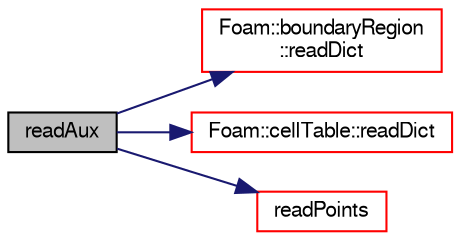 digraph "readAux"
{
  bgcolor="transparent";
  edge [fontname="FreeSans",fontsize="10",labelfontname="FreeSans",labelfontsize="10"];
  node [fontname="FreeSans",fontsize="10",shape=record];
  rankdir="LR";
  Node616 [label="readAux",height=0.2,width=0.4,color="black", fillcolor="grey75", style="filled", fontcolor="black"];
  Node616 -> Node617 [color="midnightblue",fontsize="10",style="solid",fontname="FreeSans"];
  Node617 [label="Foam::boundaryRegion\l::readDict",height=0.2,width=0.4,color="red",URL="$a21338.html#ac54ace7467d79653dee278077fb187b6",tooltip="Read constant/boundaryRegion. "];
  Node616 -> Node933 [color="midnightblue",fontsize="10",style="solid",fontname="FreeSans"];
  Node933 [label="Foam::cellTable::readDict",height=0.2,width=0.4,color="red",URL="$a21342.html#a57e56444a03a71b0673d869fbbf5bcc7",tooltip="Read constant/cellTable. "];
  Node616 -> Node935 [color="midnightblue",fontsize="10",style="solid",fontname="FreeSans"];
  Node935 [label="readPoints",height=0.2,width=0.4,color="red",URL="$a21334.html#ac1489cb5b82a59c9fd17448d67891ea0",tooltip="Read points from file. "];
}
